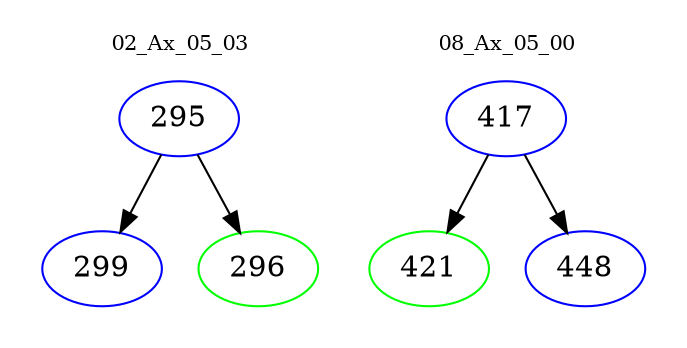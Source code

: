 digraph{
subgraph cluster_0 {
color = white
label = "02_Ax_05_03";
fontsize=10;
T0_295 [label="295", color="blue"]
T0_295 -> T0_299 [color="black"]
T0_299 [label="299", color="blue"]
T0_295 -> T0_296 [color="black"]
T0_296 [label="296", color="green"]
}
subgraph cluster_1 {
color = white
label = "08_Ax_05_00";
fontsize=10;
T1_417 [label="417", color="blue"]
T1_417 -> T1_421 [color="black"]
T1_421 [label="421", color="green"]
T1_417 -> T1_448 [color="black"]
T1_448 [label="448", color="blue"]
}
}
